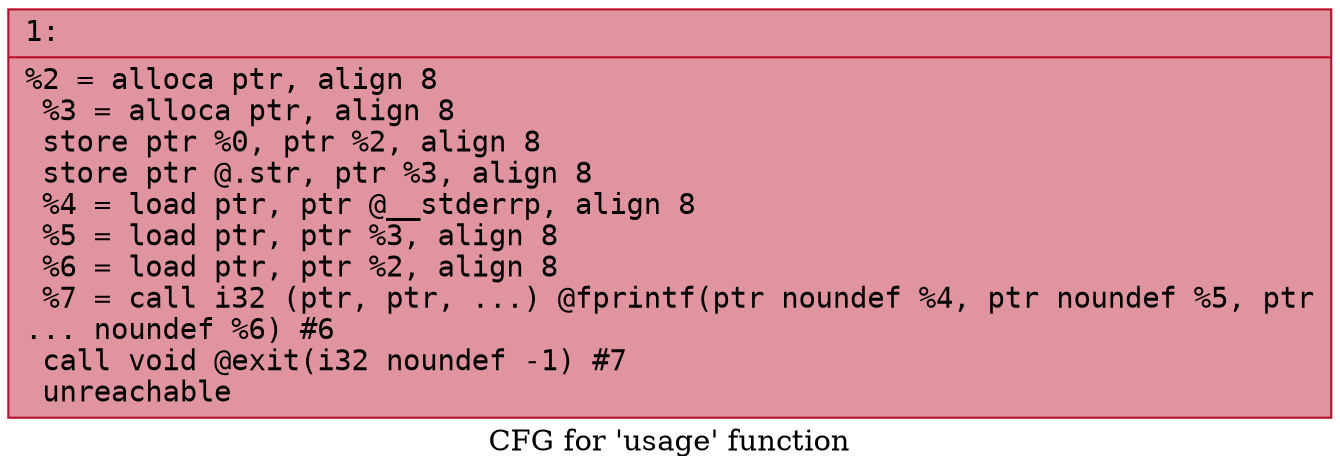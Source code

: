 digraph "CFG for 'usage' function" {
	label="CFG for 'usage' function";

	Node0x60000224a120 [shape=record,color="#b70d28ff", style=filled, fillcolor="#b70d2870" fontname="Courier",label="{1:\l|  %2 = alloca ptr, align 8\l  %3 = alloca ptr, align 8\l  store ptr %0, ptr %2, align 8\l  store ptr @.str, ptr %3, align 8\l  %4 = load ptr, ptr @__stderrp, align 8\l  %5 = load ptr, ptr %3, align 8\l  %6 = load ptr, ptr %2, align 8\l  %7 = call i32 (ptr, ptr, ...) @fprintf(ptr noundef %4, ptr noundef %5, ptr\l... noundef %6) #6\l  call void @exit(i32 noundef -1) #7\l  unreachable\l}"];
}
